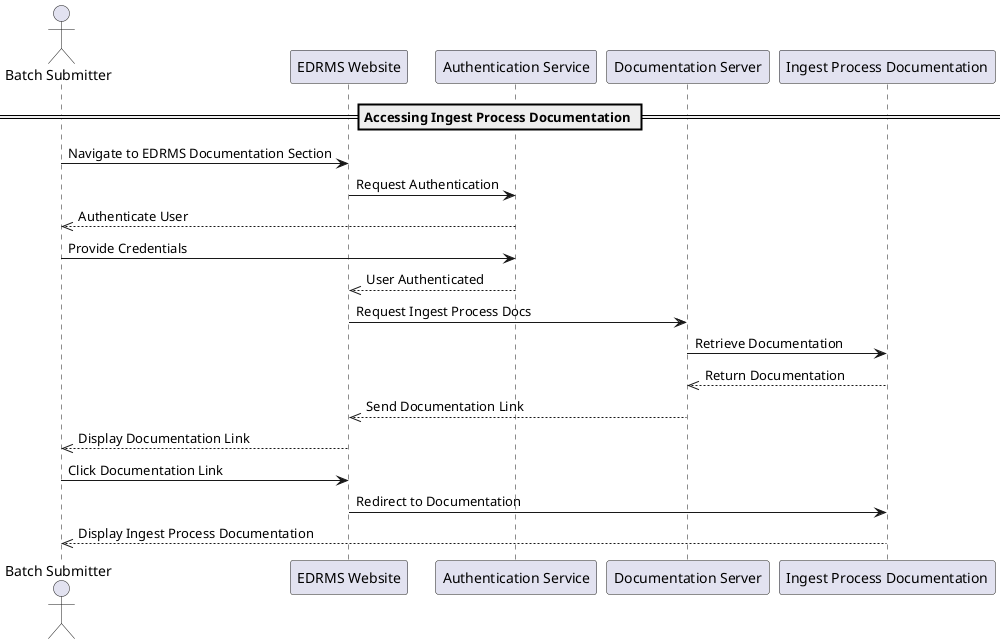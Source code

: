 @startuml
actor "Batch Submitter" as submitter
participant "EDRMS Website" as website
participant "Authentication Service" as auth
participant "Documentation Server" as docs
participant "Ingest Process Documentation" as ingestDocs

== Accessing Ingest Process Documentation ==
submitter -> website: Navigate to EDRMS Documentation Section
website -> auth: Request Authentication
auth -->> submitter: Authenticate User
submitter -> auth: Provide Credentials
auth -->> website: User Authenticated
website -> docs: Request Ingest Process Docs
docs -> ingestDocs: Retrieve Documentation
ingestDocs -->> docs: Return Documentation
docs -->> website: Send Documentation Link
website -->> submitter: Display Documentation Link
submitter -> website: Click Documentation Link
website -> ingestDocs: Redirect to Documentation
ingestDocs -->> submitter: Display Ingest Process Documentation

@enduml
